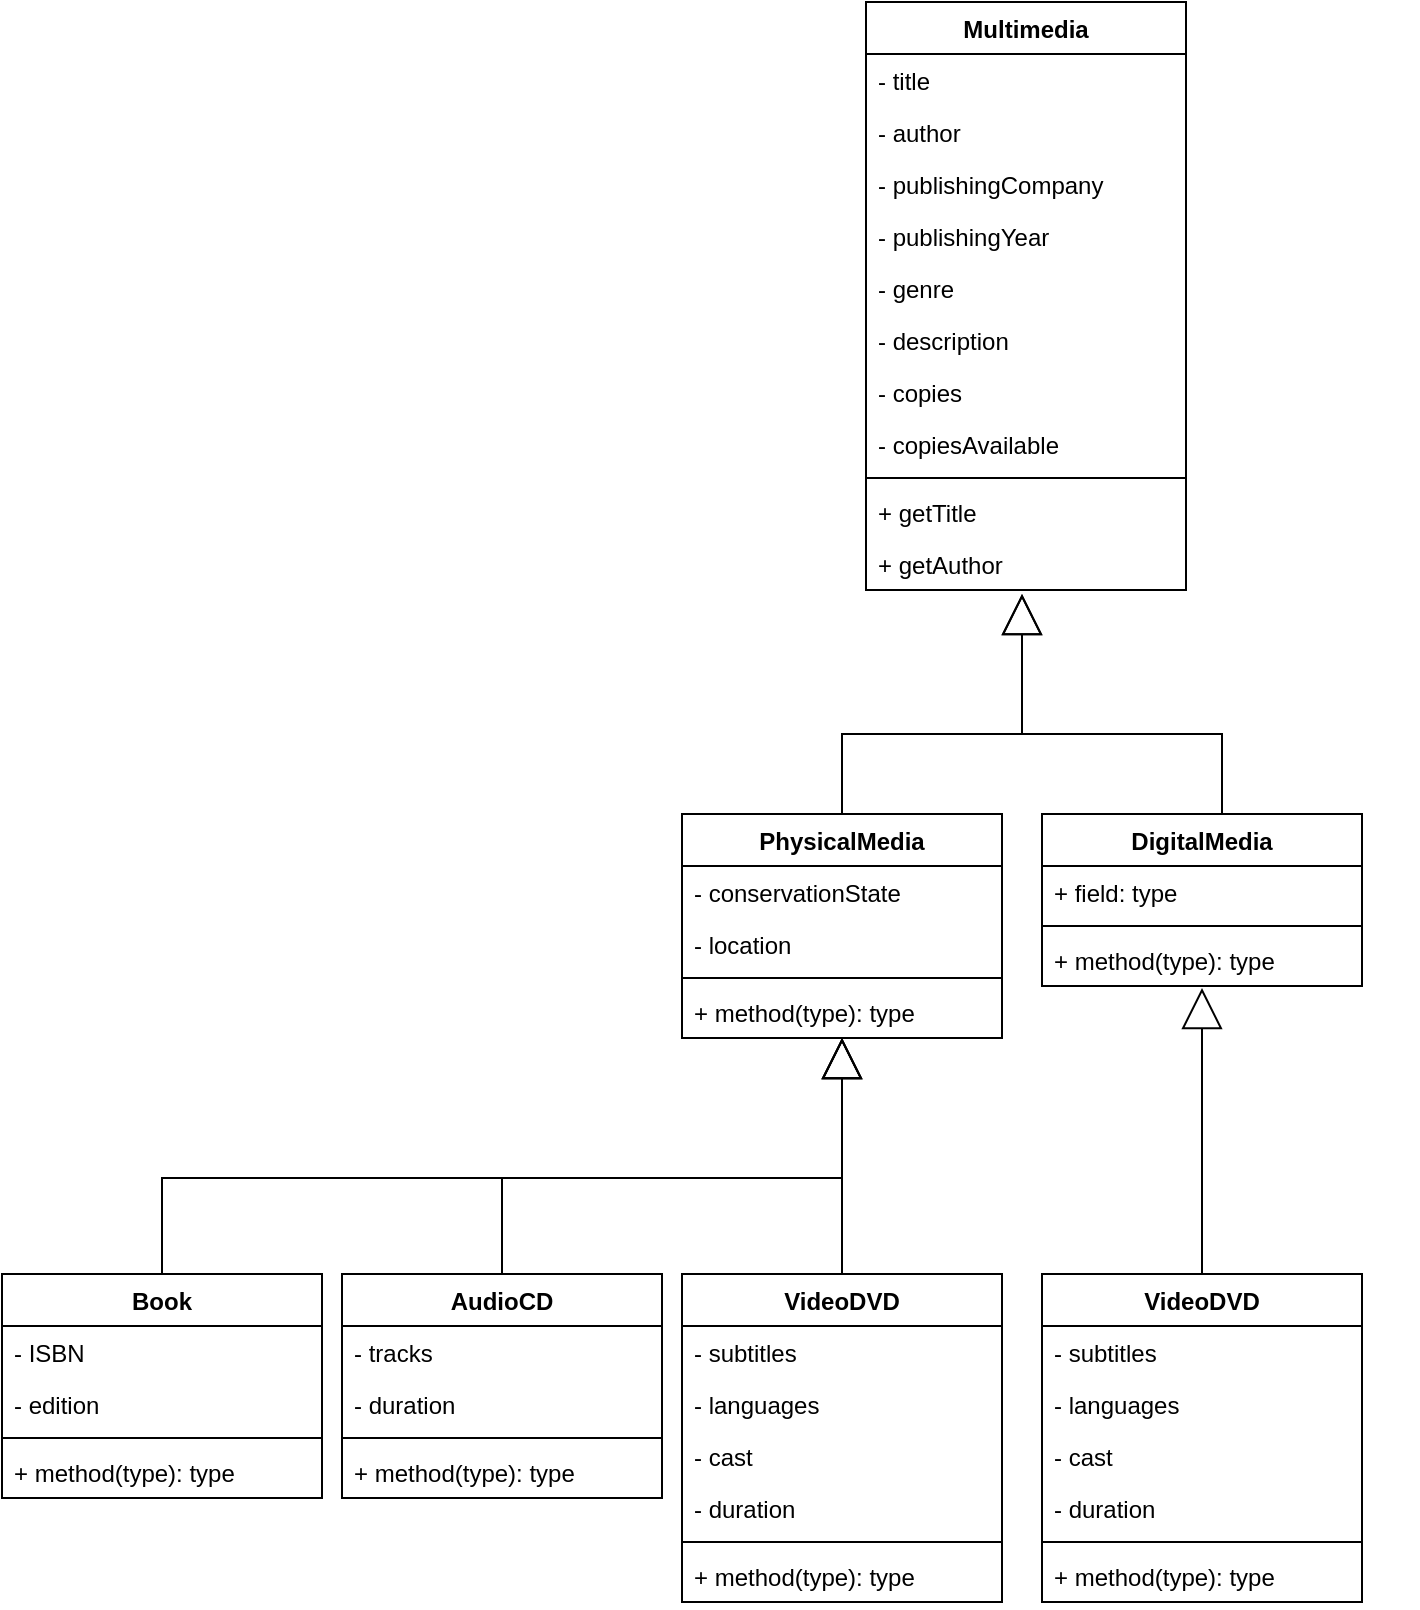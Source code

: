 <mxfile>
    <diagram id="HZcOTGi68Nii_PmwYXW0" name="Page-1">
        <mxGraphModel dx="1128" dy="470" grid="1" gridSize="10" guides="1" tooltips="1" connect="1" arrows="1" fold="1" page="1" pageScale="1" pageWidth="2336" pageHeight="1654" math="0" shadow="0">
            <root>
                <mxCell id="0"/>
                <mxCell id="1" parent="0"/>
                <mxCell id="2" value="Multimedia" style="swimlane;fontStyle=1;align=center;verticalAlign=top;childLayout=stackLayout;horizontal=1;startSize=26;horizontalStack=0;resizeParent=1;resizeParentMax=0;resizeLast=0;collapsible=1;marginBottom=0;rounded=0;labelBackgroundColor=none;" parent="1" vertex="1">
                    <mxGeometry x="802" y="74" width="160" height="294" as="geometry"/>
                </mxCell>
                <mxCell id="3" value="- title" style="text;strokeColor=none;fillColor=none;align=left;verticalAlign=top;spacingLeft=4;spacingRight=4;overflow=hidden;rotatable=0;points=[[0,0.5],[1,0.5]];portConstraint=eastwest;rounded=0;labelBackgroundColor=none;" parent="2" vertex="1">
                    <mxGeometry y="26" width="160" height="26" as="geometry"/>
                </mxCell>
                <mxCell id="WgFejnS2QA6bF8xybg3p-39" value="- author" style="text;strokeColor=none;fillColor=none;align=left;verticalAlign=top;spacingLeft=4;spacingRight=4;overflow=hidden;rotatable=0;points=[[0,0.5],[1,0.5]];portConstraint=eastwest;rounded=0;labelBackgroundColor=none;" parent="2" vertex="1">
                    <mxGeometry y="52" width="160" height="26" as="geometry"/>
                </mxCell>
                <mxCell id="WgFejnS2QA6bF8xybg3p-40" value="- publishingCompany" style="text;strokeColor=none;fillColor=none;align=left;verticalAlign=top;spacingLeft=4;spacingRight=4;overflow=hidden;rotatable=0;points=[[0,0.5],[1,0.5]];portConstraint=eastwest;rounded=0;labelBackgroundColor=none;" parent="2" vertex="1">
                    <mxGeometry y="78" width="160" height="26" as="geometry"/>
                </mxCell>
                <mxCell id="WgFejnS2QA6bF8xybg3p-41" value="- publishingYear" style="text;strokeColor=none;fillColor=none;align=left;verticalAlign=top;spacingLeft=4;spacingRight=4;overflow=hidden;rotatable=0;points=[[0,0.5],[1,0.5]];portConstraint=eastwest;rounded=0;labelBackgroundColor=none;" parent="2" vertex="1">
                    <mxGeometry y="104" width="160" height="26" as="geometry"/>
                </mxCell>
                <mxCell id="WgFejnS2QA6bF8xybg3p-42" value="- genre" style="text;strokeColor=none;fillColor=none;align=left;verticalAlign=top;spacingLeft=4;spacingRight=4;overflow=hidden;rotatable=0;points=[[0,0.5],[1,0.5]];portConstraint=eastwest;rounded=0;labelBackgroundColor=none;" parent="2" vertex="1">
                    <mxGeometry y="130" width="160" height="26" as="geometry"/>
                </mxCell>
                <mxCell id="4" value="- description" style="text;strokeColor=none;fillColor=none;align=left;verticalAlign=top;spacingLeft=4;spacingRight=4;overflow=hidden;rotatable=0;points=[[0,0.5],[1,0.5]];portConstraint=eastwest;rounded=0;labelBackgroundColor=none;" parent="2" vertex="1">
                    <mxGeometry y="156" width="160" height="26" as="geometry"/>
                </mxCell>
                <mxCell id="25" value="- copies" style="text;strokeColor=none;fillColor=none;align=left;verticalAlign=top;spacingLeft=4;spacingRight=4;overflow=hidden;rotatable=0;points=[[0,0.5],[1,0.5]];portConstraint=eastwest;rounded=0;labelBackgroundColor=none;" vertex="1" parent="2">
                    <mxGeometry y="182" width="160" height="26" as="geometry"/>
                </mxCell>
                <mxCell id="26" value="- copiesAvailable" style="text;strokeColor=none;fillColor=none;align=left;verticalAlign=top;spacingLeft=4;spacingRight=4;overflow=hidden;rotatable=0;points=[[0,0.5],[1,0.5]];portConstraint=eastwest;rounded=0;labelBackgroundColor=none;" vertex="1" parent="2">
                    <mxGeometry y="208" width="160" height="26" as="geometry"/>
                </mxCell>
                <mxCell id="5" value="" style="line;strokeWidth=1;fillColor=none;align=left;verticalAlign=middle;spacingTop=-1;spacingLeft=3;spacingRight=3;rotatable=0;labelPosition=right;points=[];portConstraint=eastwest;rounded=0;labelBackgroundColor=none;" parent="2" vertex="1">
                    <mxGeometry y="234" width="160" height="8" as="geometry"/>
                </mxCell>
                <mxCell id="6" value="+ getTitle" style="text;strokeColor=none;fillColor=none;align=left;verticalAlign=top;spacingLeft=4;spacingRight=4;overflow=hidden;rotatable=0;points=[[0,0.5],[1,0.5]];portConstraint=eastwest;rounded=0;labelBackgroundColor=none;" parent="2" vertex="1">
                    <mxGeometry y="242" width="160" height="26" as="geometry"/>
                </mxCell>
                <mxCell id="7" value="+ getAuthor" style="text;strokeColor=none;fillColor=none;align=left;verticalAlign=top;spacingLeft=4;spacingRight=4;overflow=hidden;rotatable=0;points=[[0,0.5],[1,0.5]];portConstraint=eastwest;rounded=0;labelBackgroundColor=none;" parent="2" vertex="1">
                    <mxGeometry y="268" width="160" height="26" as="geometry"/>
                </mxCell>
                <mxCell id="WgFejnS2QA6bF8xybg3p-27" style="edgeStyle=orthogonalEdgeStyle;orthogonalLoop=1;jettySize=auto;html=1;strokeColor=none;" parent="1" edge="1">
                    <mxGeometry relative="1" as="geometry">
                        <mxPoint x="930" y="400" as="targetPoint"/>
                        <mxPoint x="1070" y="523" as="sourcePoint"/>
                    </mxGeometry>
                </mxCell>
                <mxCell id="WgFejnS2QA6bF8xybg3p-34" style="edgeStyle=orthogonalEdgeStyle;shape=connector;rounded=0;jumpStyle=none;orthogonalLoop=1;jettySize=auto;html=1;labelBackgroundColor=none;strokeColor=default;fontFamily=Helvetica;fontSize=11;fontColor=default;endArrow=block;endFill=0;endSize=18;" parent="1" source="17" edge="1">
                    <mxGeometry relative="1" as="geometry">
                        <mxPoint x="880" y="370" as="targetPoint"/>
                        <Array as="points">
                            <mxPoint x="790" y="440"/>
                            <mxPoint x="880" y="440"/>
                        </Array>
                    </mxGeometry>
                </mxCell>
                <mxCell id="17" value="PhysicalMedia" style="swimlane;fontStyle=1;align=center;verticalAlign=top;childLayout=stackLayout;horizontal=1;startSize=26;horizontalStack=0;resizeParent=1;resizeParentMax=0;resizeLast=0;collapsible=1;marginBottom=0;rounded=0;labelBackgroundColor=none;" parent="1" vertex="1">
                    <mxGeometry x="710" y="480" width="160" height="112" as="geometry"/>
                </mxCell>
                <mxCell id="18" value="- conservationState" style="text;strokeColor=none;fillColor=none;align=left;verticalAlign=top;spacingLeft=4;spacingRight=4;overflow=hidden;rotatable=0;points=[[0,0.5],[1,0.5]];portConstraint=eastwest;rounded=0;labelBackgroundColor=none;" parent="17" vertex="1">
                    <mxGeometry y="26" width="160" height="26" as="geometry"/>
                </mxCell>
                <mxCell id="27" value="- location" style="text;strokeColor=none;fillColor=none;align=left;verticalAlign=top;spacingLeft=4;spacingRight=4;overflow=hidden;rotatable=0;points=[[0,0.5],[1,0.5]];portConstraint=eastwest;rounded=0;labelBackgroundColor=none;" vertex="1" parent="17">
                    <mxGeometry y="52" width="160" height="26" as="geometry"/>
                </mxCell>
                <mxCell id="19" value="" style="line;strokeWidth=1;fillColor=none;align=left;verticalAlign=middle;spacingTop=-1;spacingLeft=3;spacingRight=3;rotatable=0;labelPosition=right;points=[];portConstraint=eastwest;rounded=0;labelBackgroundColor=none;" parent="17" vertex="1">
                    <mxGeometry y="78" width="160" height="8" as="geometry"/>
                </mxCell>
                <mxCell id="20" value="+ method(type): type" style="text;strokeColor=none;fillColor=none;align=left;verticalAlign=top;spacingLeft=4;spacingRight=4;overflow=hidden;rotatable=0;points=[[0,0.5],[1,0.5]];portConstraint=eastwest;rounded=0;labelBackgroundColor=none;" parent="17" vertex="1">
                    <mxGeometry y="86" width="160" height="26" as="geometry"/>
                </mxCell>
                <mxCell id="WgFejnS2QA6bF8xybg3p-35" style="edgeStyle=orthogonalEdgeStyle;shape=connector;rounded=0;jumpStyle=none;orthogonalLoop=1;jettySize=auto;html=1;labelBackgroundColor=none;strokeColor=default;fontFamily=Helvetica;fontSize=11;fontColor=default;endArrow=block;endFill=0;endSize=18;exitX=0.5;exitY=0;exitDx=0;exitDy=0;" parent="1" source="21" edge="1">
                    <mxGeometry relative="1" as="geometry">
                        <mxPoint x="880" y="370" as="targetPoint"/>
                        <Array as="points">
                            <mxPoint x="980" y="440"/>
                            <mxPoint x="880" y="440"/>
                        </Array>
                    </mxGeometry>
                </mxCell>
                <mxCell id="21" value="DigitalMedia" style="swimlane;fontStyle=1;align=center;verticalAlign=top;childLayout=stackLayout;horizontal=1;startSize=26;horizontalStack=0;resizeParent=1;resizeParentMax=0;resizeLast=0;collapsible=1;marginBottom=0;rounded=0;labelBackgroundColor=none;" parent="1" vertex="1">
                    <mxGeometry x="890" y="480" width="160" height="86" as="geometry"/>
                </mxCell>
                <mxCell id="22" value="+ field: type" style="text;strokeColor=none;fillColor=none;align=left;verticalAlign=top;spacingLeft=4;spacingRight=4;overflow=hidden;rotatable=0;points=[[0,0.5],[1,0.5]];portConstraint=eastwest;rounded=0;labelBackgroundColor=none;" parent="21" vertex="1">
                    <mxGeometry y="26" width="160" height="26" as="geometry"/>
                </mxCell>
                <mxCell id="23" value="" style="line;strokeWidth=1;fillColor=none;align=left;verticalAlign=middle;spacingTop=-1;spacingLeft=3;spacingRight=3;rotatable=0;labelPosition=right;points=[];portConstraint=eastwest;rounded=0;labelBackgroundColor=none;" parent="21" vertex="1">
                    <mxGeometry y="52" width="160" height="8" as="geometry"/>
                </mxCell>
                <mxCell id="24" value="+ method(type): type" style="text;strokeColor=none;fillColor=none;align=left;verticalAlign=top;spacingLeft=4;spacingRight=4;overflow=hidden;rotatable=0;points=[[0,0.5],[1,0.5]];portConstraint=eastwest;rounded=0;labelBackgroundColor=none;" parent="21" vertex="1">
                    <mxGeometry y="60" width="160" height="26" as="geometry"/>
                </mxCell>
                <mxCell id="28" value="Book" style="swimlane;fontStyle=1;align=center;verticalAlign=top;childLayout=stackLayout;horizontal=1;startSize=26;horizontalStack=0;resizeParent=1;resizeParentMax=0;resizeLast=0;collapsible=1;marginBottom=0;rounded=0;labelBackgroundColor=none;" vertex="1" parent="1">
                    <mxGeometry x="370" y="710" width="160" height="112" as="geometry"/>
                </mxCell>
                <mxCell id="29" value="- ISBN" style="text;strokeColor=none;fillColor=none;align=left;verticalAlign=top;spacingLeft=4;spacingRight=4;overflow=hidden;rotatable=0;points=[[0,0.5],[1,0.5]];portConstraint=eastwest;rounded=0;labelBackgroundColor=none;" vertex="1" parent="28">
                    <mxGeometry y="26" width="160" height="26" as="geometry"/>
                </mxCell>
                <mxCell id="30" value="- edition" style="text;strokeColor=none;fillColor=none;align=left;verticalAlign=top;spacingLeft=4;spacingRight=4;overflow=hidden;rotatable=0;points=[[0,0.5],[1,0.5]];portConstraint=eastwest;rounded=0;labelBackgroundColor=none;" vertex="1" parent="28">
                    <mxGeometry y="52" width="160" height="26" as="geometry"/>
                </mxCell>
                <mxCell id="31" value="" style="line;strokeWidth=1;fillColor=none;align=left;verticalAlign=middle;spacingTop=-1;spacingLeft=3;spacingRight=3;rotatable=0;labelPosition=right;points=[];portConstraint=eastwest;rounded=0;labelBackgroundColor=none;" vertex="1" parent="28">
                    <mxGeometry y="78" width="160" height="8" as="geometry"/>
                </mxCell>
                <mxCell id="32" value="+ method(type): type" style="text;strokeColor=none;fillColor=none;align=left;verticalAlign=top;spacingLeft=4;spacingRight=4;overflow=hidden;rotatable=0;points=[[0,0.5],[1,0.5]];portConstraint=eastwest;rounded=0;labelBackgroundColor=none;" vertex="1" parent="28">
                    <mxGeometry y="86" width="160" height="26" as="geometry"/>
                </mxCell>
                <mxCell id="33" value="AudioCD" style="swimlane;fontStyle=1;align=center;verticalAlign=top;childLayout=stackLayout;horizontal=1;startSize=26;horizontalStack=0;resizeParent=1;resizeParentMax=0;resizeLast=0;collapsible=1;marginBottom=0;rounded=0;labelBackgroundColor=none;" vertex="1" parent="1">
                    <mxGeometry x="540" y="710" width="160" height="112" as="geometry"/>
                </mxCell>
                <mxCell id="34" value="- tracks" style="text;strokeColor=none;fillColor=none;align=left;verticalAlign=top;spacingLeft=4;spacingRight=4;overflow=hidden;rotatable=0;points=[[0,0.5],[1,0.5]];portConstraint=eastwest;rounded=0;labelBackgroundColor=none;" vertex="1" parent="33">
                    <mxGeometry y="26" width="160" height="26" as="geometry"/>
                </mxCell>
                <mxCell id="35" value="- duration" style="text;strokeColor=none;fillColor=none;align=left;verticalAlign=top;spacingLeft=4;spacingRight=4;overflow=hidden;rotatable=0;points=[[0,0.5],[1,0.5]];portConstraint=eastwest;rounded=0;labelBackgroundColor=none;" vertex="1" parent="33">
                    <mxGeometry y="52" width="160" height="26" as="geometry"/>
                </mxCell>
                <mxCell id="36" value="" style="line;strokeWidth=1;fillColor=none;align=left;verticalAlign=middle;spacingTop=-1;spacingLeft=3;spacingRight=3;rotatable=0;labelPosition=right;points=[];portConstraint=eastwest;rounded=0;labelBackgroundColor=none;" vertex="1" parent="33">
                    <mxGeometry y="78" width="160" height="8" as="geometry"/>
                </mxCell>
                <mxCell id="37" value="+ method(type): type" style="text;strokeColor=none;fillColor=none;align=left;verticalAlign=top;spacingLeft=4;spacingRight=4;overflow=hidden;rotatable=0;points=[[0,0.5],[1,0.5]];portConstraint=eastwest;rounded=0;labelBackgroundColor=none;" vertex="1" parent="33">
                    <mxGeometry y="86" width="160" height="26" as="geometry"/>
                </mxCell>
                <mxCell id="38" value="VideoDVD" style="swimlane;fontStyle=1;align=center;verticalAlign=top;childLayout=stackLayout;horizontal=1;startSize=26;horizontalStack=0;resizeParent=1;resizeParentMax=0;resizeLast=0;collapsible=1;marginBottom=0;rounded=0;labelBackgroundColor=none;" vertex="1" parent="1">
                    <mxGeometry x="710" y="710" width="160" height="164" as="geometry"/>
                </mxCell>
                <mxCell id="39" value="- subtitles" style="text;strokeColor=none;fillColor=none;align=left;verticalAlign=top;spacingLeft=4;spacingRight=4;overflow=hidden;rotatable=0;points=[[0,0.5],[1,0.5]];portConstraint=eastwest;rounded=0;labelBackgroundColor=none;" vertex="1" parent="38">
                    <mxGeometry y="26" width="160" height="26" as="geometry"/>
                </mxCell>
                <mxCell id="40" value="- languages" style="text;strokeColor=none;fillColor=none;align=left;verticalAlign=top;spacingLeft=4;spacingRight=4;overflow=hidden;rotatable=0;points=[[0,0.5],[1,0.5]];portConstraint=eastwest;rounded=0;labelBackgroundColor=none;" vertex="1" parent="38">
                    <mxGeometry y="52" width="160" height="26" as="geometry"/>
                </mxCell>
                <mxCell id="44" value="- cast" style="text;strokeColor=none;fillColor=none;align=left;verticalAlign=top;spacingLeft=4;spacingRight=4;overflow=hidden;rotatable=0;points=[[0,0.5],[1,0.5]];portConstraint=eastwest;rounded=0;labelBackgroundColor=none;" vertex="1" parent="38">
                    <mxGeometry y="78" width="160" height="26" as="geometry"/>
                </mxCell>
                <mxCell id="43" value="- duration" style="text;strokeColor=none;fillColor=none;align=left;verticalAlign=top;spacingLeft=4;spacingRight=4;overflow=hidden;rotatable=0;points=[[0,0.5],[1,0.5]];portConstraint=eastwest;rounded=0;labelBackgroundColor=none;" vertex="1" parent="38">
                    <mxGeometry y="104" width="160" height="26" as="geometry"/>
                </mxCell>
                <mxCell id="41" value="" style="line;strokeWidth=1;fillColor=none;align=left;verticalAlign=middle;spacingTop=-1;spacingLeft=3;spacingRight=3;rotatable=0;labelPosition=right;points=[];portConstraint=eastwest;rounded=0;labelBackgroundColor=none;" vertex="1" parent="38">
                    <mxGeometry y="130" width="160" height="8" as="geometry"/>
                </mxCell>
                <mxCell id="42" value="+ method(type): type" style="text;strokeColor=none;fillColor=none;align=left;verticalAlign=top;spacingLeft=4;spacingRight=4;overflow=hidden;rotatable=0;points=[[0,0.5],[1,0.5]];portConstraint=eastwest;rounded=0;labelBackgroundColor=none;" vertex="1" parent="38">
                    <mxGeometry y="138" width="160" height="26" as="geometry"/>
                </mxCell>
                <mxCell id="45" style="edgeStyle=orthogonalEdgeStyle;shape=connector;rounded=0;jumpStyle=none;orthogonalLoop=1;jettySize=auto;html=1;labelBackgroundColor=none;strokeColor=default;fontFamily=Helvetica;fontSize=11;fontColor=default;endArrow=block;endFill=0;endSize=18;exitX=0.5;exitY=0;exitDx=0;exitDy=0;" edge="1" parent="1" source="28">
                    <mxGeometry relative="1" as="geometry">
                        <mxPoint x="790" y="592" as="targetPoint"/>
                        <Array as="points">
                            <mxPoint x="450" y="662"/>
                            <mxPoint x="790" y="662"/>
                        </Array>
                        <mxPoint x="700" y="702" as="sourcePoint"/>
                    </mxGeometry>
                </mxCell>
                <mxCell id="46" style="edgeStyle=orthogonalEdgeStyle;shape=connector;rounded=0;jumpStyle=none;orthogonalLoop=1;jettySize=auto;html=1;labelBackgroundColor=none;strokeColor=default;fontFamily=Helvetica;fontSize=11;fontColor=default;endArrow=block;endFill=0;endSize=18;" edge="1" parent="1">
                    <mxGeometry relative="1" as="geometry">
                        <mxPoint x="790" y="592" as="targetPoint"/>
                        <Array as="points">
                            <mxPoint x="620" y="710"/>
                            <mxPoint x="620" y="662"/>
                            <mxPoint x="790" y="662"/>
                        </Array>
                        <mxPoint x="620" y="710" as="sourcePoint"/>
                    </mxGeometry>
                </mxCell>
                <mxCell id="47" style="edgeStyle=orthogonalEdgeStyle;shape=connector;rounded=0;jumpStyle=none;orthogonalLoop=1;jettySize=auto;html=1;labelBackgroundColor=none;strokeColor=default;fontFamily=Helvetica;fontSize=11;fontColor=default;endArrow=block;endFill=0;endSize=18;" edge="1" parent="1">
                    <mxGeometry relative="1" as="geometry">
                        <mxPoint x="790" y="592" as="targetPoint"/>
                        <Array as="points">
                            <mxPoint x="790" y="710"/>
                        </Array>
                        <mxPoint x="790" y="710" as="sourcePoint"/>
                    </mxGeometry>
                </mxCell>
                <mxCell id="48" value="VideoDVD" style="swimlane;fontStyle=1;align=center;verticalAlign=top;childLayout=stackLayout;horizontal=1;startSize=26;horizontalStack=0;resizeParent=1;resizeParentMax=0;resizeLast=0;collapsible=1;marginBottom=0;rounded=0;labelBackgroundColor=none;" vertex="1" parent="1">
                    <mxGeometry x="890" y="710" width="160" height="164" as="geometry"/>
                </mxCell>
                <mxCell id="49" value="- subtitles" style="text;strokeColor=none;fillColor=none;align=left;verticalAlign=top;spacingLeft=4;spacingRight=4;overflow=hidden;rotatable=0;points=[[0,0.5],[1,0.5]];portConstraint=eastwest;rounded=0;labelBackgroundColor=none;" vertex="1" parent="48">
                    <mxGeometry y="26" width="160" height="26" as="geometry"/>
                </mxCell>
                <mxCell id="50" value="- languages" style="text;strokeColor=none;fillColor=none;align=left;verticalAlign=top;spacingLeft=4;spacingRight=4;overflow=hidden;rotatable=0;points=[[0,0.5],[1,0.5]];portConstraint=eastwest;rounded=0;labelBackgroundColor=none;" vertex="1" parent="48">
                    <mxGeometry y="52" width="160" height="26" as="geometry"/>
                </mxCell>
                <mxCell id="51" value="- cast" style="text;strokeColor=none;fillColor=none;align=left;verticalAlign=top;spacingLeft=4;spacingRight=4;overflow=hidden;rotatable=0;points=[[0,0.5],[1,0.5]];portConstraint=eastwest;rounded=0;labelBackgroundColor=none;" vertex="1" parent="48">
                    <mxGeometry y="78" width="160" height="26" as="geometry"/>
                </mxCell>
                <mxCell id="52" value="- duration" style="text;strokeColor=none;fillColor=none;align=left;verticalAlign=top;spacingLeft=4;spacingRight=4;overflow=hidden;rotatable=0;points=[[0,0.5],[1,0.5]];portConstraint=eastwest;rounded=0;labelBackgroundColor=none;" vertex="1" parent="48">
                    <mxGeometry y="104" width="160" height="26" as="geometry"/>
                </mxCell>
                <mxCell id="53" value="" style="line;strokeWidth=1;fillColor=none;align=left;verticalAlign=middle;spacingTop=-1;spacingLeft=3;spacingRight=3;rotatable=0;labelPosition=right;points=[];portConstraint=eastwest;rounded=0;labelBackgroundColor=none;" vertex="1" parent="48">
                    <mxGeometry y="130" width="160" height="8" as="geometry"/>
                </mxCell>
                <mxCell id="54" value="+ method(type): type" style="text;strokeColor=none;fillColor=none;align=left;verticalAlign=top;spacingLeft=4;spacingRight=4;overflow=hidden;rotatable=0;points=[[0,0.5],[1,0.5]];portConstraint=eastwest;rounded=0;labelBackgroundColor=none;" vertex="1" parent="48">
                    <mxGeometry y="138" width="160" height="26" as="geometry"/>
                </mxCell>
                <mxCell id="55" style="edgeStyle=orthogonalEdgeStyle;shape=connector;rounded=0;jumpStyle=none;orthogonalLoop=1;jettySize=auto;html=1;labelBackgroundColor=none;strokeColor=default;fontFamily=Helvetica;fontSize=11;fontColor=default;endArrow=block;endFill=0;endSize=18;exitX=0.5;exitY=0;exitDx=0;exitDy=0;" edge="1" parent="1" source="48">
                    <mxGeometry relative="1" as="geometry">
                        <mxPoint x="970" y="567" as="targetPoint"/>
                        <Array as="points"/>
                        <mxPoint x="970" y="697" as="sourcePoint"/>
                    </mxGeometry>
                </mxCell>
            </root>
        </mxGraphModel>
    </diagram>
</mxfile>